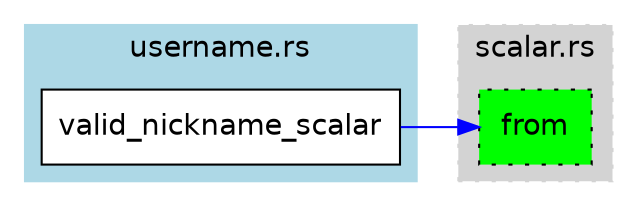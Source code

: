 digraph function_subgraph {
  rankdir=LR;
  node [shape=box, style=filled, fontname=Helvetica];
  edge [color=gray];

  subgraph cluster_0 {
    label = "scalar.rs";
    style=filled;
    color=lightgrey;
    style="filled,dotted";
    fontname=Helvetica;
    "rust-analyzer cargo curve25519-dalek 4.1.3 scalar/impl#[Scalar][`From<u32>`]from()." [label="from", tooltip="    fn from(x: u32) -> Scalar {         let mut s_bytes = [0u8; 32];         let x_bytes = x.to_le_bytes();         s_bytes[0..x_bytes.len()].copy_from_slice(&x_bytes);         Scalar { bytes: s_bytes...", fillcolor=green, style="filled,dotted"]
  }
  subgraph cluster_1 {
    label = "username.rs";
    style=filled;
    color=lightblue;
    fontname=Helvetica;
    "rust-analyzer cargo usernames 0.1.0 username/test/valid_nickname_scalar()." [label="valid_nickname_scalar", tooltip="    fn valid_nickname_scalar() {         // the results should be 1 + 27*27 + 37*27*37^1 + 1*27*37^2 = 74656         let nickname = ' _z9_' ;         assert_eq!(Scalar::from(74656_u32), nickname_scala...", fillcolor=white, style="filled"]
  }

  "rust-analyzer cargo usernames 0.1.0 username/test/valid_nickname_scalar()." -> "rust-analyzer cargo curve25519-dalek 4.1.3 scalar/impl#[Scalar][`From<u32>`]from()." [color=blue]
}
